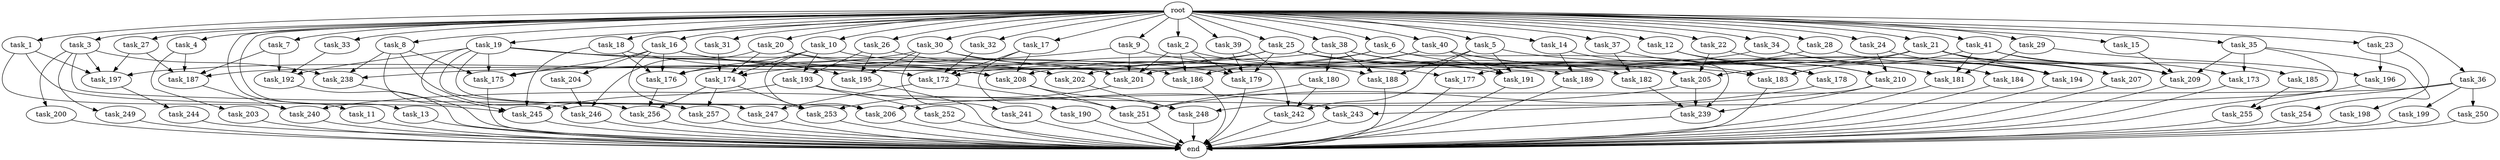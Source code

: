 digraph G {
  root [size="0.000000"];
  task_1 [size="2.048000"];
  task_2 [size="2.048000"];
  task_3 [size="2.048000"];
  task_4 [size="2.048000"];
  task_5 [size="2.048000"];
  task_6 [size="2.048000"];
  task_7 [size="2.048000"];
  task_8 [size="2.048000"];
  task_9 [size="2.048000"];
  task_10 [size="2.048000"];
  task_11 [size="2.048000"];
  task_12 [size="2.048000"];
  task_13 [size="2.048000"];
  task_14 [size="2.048000"];
  task_15 [size="2.048000"];
  task_16 [size="2.048000"];
  task_17 [size="2.048000"];
  task_18 [size="2.048000"];
  task_19 [size="2.048000"];
  task_20 [size="2.048000"];
  task_21 [size="2.048000"];
  task_22 [size="2.048000"];
  task_23 [size="2.048000"];
  task_24 [size="2.048000"];
  task_25 [size="2.048000"];
  task_26 [size="2.048000"];
  task_27 [size="2.048000"];
  task_28 [size="2.048000"];
  task_29 [size="2.048000"];
  task_30 [size="2.048000"];
  task_31 [size="2.048000"];
  task_32 [size="2.048000"];
  task_33 [size="2.048000"];
  task_34 [size="2.048000"];
  task_35 [size="2.048000"];
  task_36 [size="2.048000"];
  task_37 [size="2.048000"];
  task_38 [size="2.048000"];
  task_39 [size="2.048000"];
  task_40 [size="2.048000"];
  task_41 [size="2.048000"];
  task_172 [size="2628519985.152000"];
  task_173 [size="223338299.392000"];
  task_174 [size="2576980377.600000"];
  task_175 [size="1219770712.064000"];
  task_176 [size="1391569403.904000"];
  task_177 [size="498216206.336000"];
  task_178 [size="3659312136.192000"];
  task_179 [size="2164663517.184000"];
  task_180 [size="1099511627.776000"];
  task_181 [size="3006477107.200000"];
  task_182 [size="704374636.544000"];
  task_183 [size="3264175144.960000"];
  task_184 [size="2817498546.176000"];
  task_185 [size="841813590.016000"];
  task_186 [size="3951369912.320000"];
  task_187 [size="4191888080.896000"];
  task_188 [size="2886218022.912000"];
  task_189 [size="2199023255.552000"];
  task_190 [size="1099511627.776000"];
  task_191 [size="3951369912.320000"];
  task_192 [size="1683627180.032000"];
  task_193 [size="1872605741.056000"];
  task_194 [size="4071628996.608000"];
  task_195 [size="1941325217.792000"];
  task_196 [size="2010044694.528000"];
  task_197 [size="4483945857.024000"];
  task_198 [size="1391569403.904000"];
  task_199 [size="154618822.656000"];
  task_200 [size="1391569403.904000"];
  task_201 [size="1340029796.352000"];
  task_202 [size="223338299.392000"];
  task_203 [size="274877906.944000"];
  task_204 [size="68719476.736000"];
  task_205 [size="4758823763.968000"];
  task_206 [size="1700807049.216000"];
  task_207 [size="584115552.256000"];
  task_208 [size="4277787426.816000"];
  task_209 [size="3556232921.088000"];
  task_210 [size="2989297238.016000"];
  task_238 [size="2302102470.656000"];
  task_239 [size="2456721293.312000"];
  task_240 [size="1391569403.904000"];
  task_241 [size="68719476.736000"];
  task_242 [size="3178275799.040000"];
  task_243 [size="687194767.360000"];
  task_244 [size="1717986918.400000"];
  task_245 [size="1116691496.960000"];
  task_246 [size="2834678415.360000"];
  task_247 [size="309237645.312000"];
  task_248 [size="2405181685.760000"];
  task_249 [size="1391569403.904000"];
  task_250 [size="154618822.656000"];
  task_251 [size="3882650435.584000"];
  task_252 [size="618475290.624000"];
  task_253 [size="773094113.280000"];
  task_254 [size="68719476.736000"];
  task_255 [size="1254130450.432000"];
  task_256 [size="1735166787.584000"];
  task_257 [size="429496729.600000"];
  end [size="0.000000"];

  root -> task_1 [size="1.000000"];
  root -> task_2 [size="1.000000"];
  root -> task_3 [size="1.000000"];
  root -> task_4 [size="1.000000"];
  root -> task_5 [size="1.000000"];
  root -> task_6 [size="1.000000"];
  root -> task_7 [size="1.000000"];
  root -> task_8 [size="1.000000"];
  root -> task_9 [size="1.000000"];
  root -> task_10 [size="1.000000"];
  root -> task_11 [size="1.000000"];
  root -> task_12 [size="1.000000"];
  root -> task_13 [size="1.000000"];
  root -> task_14 [size="1.000000"];
  root -> task_15 [size="1.000000"];
  root -> task_16 [size="1.000000"];
  root -> task_17 [size="1.000000"];
  root -> task_18 [size="1.000000"];
  root -> task_19 [size="1.000000"];
  root -> task_20 [size="1.000000"];
  root -> task_21 [size="1.000000"];
  root -> task_22 [size="1.000000"];
  root -> task_23 [size="1.000000"];
  root -> task_24 [size="1.000000"];
  root -> task_25 [size="1.000000"];
  root -> task_26 [size="1.000000"];
  root -> task_27 [size="1.000000"];
  root -> task_28 [size="1.000000"];
  root -> task_29 [size="1.000000"];
  root -> task_30 [size="1.000000"];
  root -> task_31 [size="1.000000"];
  root -> task_32 [size="1.000000"];
  root -> task_33 [size="1.000000"];
  root -> task_34 [size="1.000000"];
  root -> task_35 [size="1.000000"];
  root -> task_36 [size="1.000000"];
  root -> task_37 [size="1.000000"];
  root -> task_38 [size="1.000000"];
  root -> task_39 [size="1.000000"];
  root -> task_40 [size="1.000000"];
  root -> task_41 [size="1.000000"];
  task_1 -> task_197 [size="134217728.000000"];
  task_1 -> task_240 [size="134217728.000000"];
  task_1 -> task_245 [size="134217728.000000"];
  task_2 -> task_179 [size="411041792.000000"];
  task_2 -> task_186 [size="411041792.000000"];
  task_2 -> task_191 [size="411041792.000000"];
  task_2 -> task_201 [size="411041792.000000"];
  task_3 -> task_197 [size="679477248.000000"];
  task_3 -> task_200 [size="679477248.000000"];
  task_3 -> task_206 [size="679477248.000000"];
  task_3 -> task_238 [size="679477248.000000"];
  task_3 -> task_249 [size="679477248.000000"];
  task_4 -> task_187 [size="134217728.000000"];
  task_4 -> task_203 [size="134217728.000000"];
  task_5 -> task_178 [size="838860800.000000"];
  task_5 -> task_188 [size="838860800.000000"];
  task_5 -> task_191 [size="838860800.000000"];
  task_5 -> task_242 [size="838860800.000000"];
  task_6 -> task_175 [size="75497472.000000"];
  task_6 -> task_181 [size="75497472.000000"];
  task_6 -> task_202 [size="75497472.000000"];
  task_6 -> task_239 [size="75497472.000000"];
  task_7 -> task_187 [size="536870912.000000"];
  task_7 -> task_192 [size="536870912.000000"];
  task_8 -> task_175 [size="411041792.000000"];
  task_8 -> task_238 [size="411041792.000000"];
  task_8 -> task_246 [size="411041792.000000"];
  task_8 -> task_256 [size="411041792.000000"];
  task_9 -> task_174 [size="134217728.000000"];
  task_9 -> task_182 [size="134217728.000000"];
  task_9 -> task_201 [size="134217728.000000"];
  task_10 -> task_174 [size="75497472.000000"];
  task_10 -> task_176 [size="75497472.000000"];
  task_10 -> task_193 [size="75497472.000000"];
  task_10 -> task_206 [size="75497472.000000"];
  task_10 -> task_209 [size="75497472.000000"];
  task_11 -> end [size="1.000000"];
  task_12 -> task_178 [size="411041792.000000"];
  task_12 -> task_210 [size="411041792.000000"];
  task_13 -> end [size="1.000000"];
  task_14 -> task_178 [size="536870912.000000"];
  task_14 -> task_189 [size="536870912.000000"];
  task_15 -> task_209 [size="679477248.000000"];
  task_16 -> task_175 [size="33554432.000000"];
  task_16 -> task_176 [size="33554432.000000"];
  task_16 -> task_188 [size="33554432.000000"];
  task_16 -> task_202 [size="33554432.000000"];
  task_16 -> task_204 [size="33554432.000000"];
  task_16 -> task_253 [size="33554432.000000"];
  task_17 -> task_172 [size="536870912.000000"];
  task_17 -> task_190 [size="536870912.000000"];
  task_17 -> task_208 [size="536870912.000000"];
  task_18 -> task_176 [size="33554432.000000"];
  task_18 -> task_208 [size="33554432.000000"];
  task_18 -> task_245 [size="33554432.000000"];
  task_19 -> task_172 [size="75497472.000000"];
  task_19 -> task_175 [size="75497472.000000"];
  task_19 -> task_179 [size="75497472.000000"];
  task_19 -> task_192 [size="75497472.000000"];
  task_19 -> task_195 [size="75497472.000000"];
  task_19 -> task_245 [size="75497472.000000"];
  task_19 -> task_247 [size="75497472.000000"];
  task_19 -> task_257 [size="75497472.000000"];
  task_20 -> task_174 [size="838860800.000000"];
  task_20 -> task_183 [size="838860800.000000"];
  task_20 -> task_208 [size="838860800.000000"];
  task_20 -> task_246 [size="838860800.000000"];
  task_21 -> task_173 [size="75497472.000000"];
  task_21 -> task_183 [size="75497472.000000"];
  task_21 -> task_194 [size="75497472.000000"];
  task_21 -> task_201 [size="75497472.000000"];
  task_21 -> task_207 [size="75497472.000000"];
  task_22 -> task_184 [size="838860800.000000"];
  task_22 -> task_205 [size="838860800.000000"];
  task_23 -> task_196 [size="679477248.000000"];
  task_23 -> task_198 [size="679477248.000000"];
  task_24 -> task_194 [size="838860800.000000"];
  task_24 -> task_210 [size="838860800.000000"];
  task_25 -> task_172 [size="536870912.000000"];
  task_25 -> task_179 [size="536870912.000000"];
  task_25 -> task_189 [size="536870912.000000"];
  task_25 -> task_197 [size="536870912.000000"];
  task_25 -> task_205 [size="536870912.000000"];
  task_25 -> task_209 [size="536870912.000000"];
  task_26 -> task_186 [size="838860800.000000"];
  task_26 -> task_193 [size="838860800.000000"];
  task_26 -> task_195 [size="838860800.000000"];
  task_27 -> task_187 [size="838860800.000000"];
  task_27 -> task_197 [size="838860800.000000"];
  task_28 -> task_177 [size="209715200.000000"];
  task_28 -> task_207 [size="209715200.000000"];
  task_29 -> task_181 [size="301989888.000000"];
  task_29 -> task_196 [size="301989888.000000"];
  task_30 -> task_177 [size="33554432.000000"];
  task_30 -> task_195 [size="33554432.000000"];
  task_30 -> task_201 [size="33554432.000000"];
  task_30 -> task_238 [size="33554432.000000"];
  task_30 -> task_241 [size="33554432.000000"];
  task_31 -> task_174 [size="209715200.000000"];
  task_32 -> task_172 [size="134217728.000000"];
  task_33 -> task_192 [size="209715200.000000"];
  task_34 -> task_176 [size="536870912.000000"];
  task_34 -> task_184 [size="536870912.000000"];
  task_34 -> task_194 [size="536870912.000000"];
  task_35 -> task_173 [size="33554432.000000"];
  task_35 -> task_209 [size="33554432.000000"];
  task_35 -> task_248 [size="33554432.000000"];
  task_35 -> task_254 [size="33554432.000000"];
  task_36 -> task_199 [size="75497472.000000"];
  task_36 -> task_206 [size="75497472.000000"];
  task_36 -> task_250 [size="75497472.000000"];
  task_36 -> task_255 [size="75497472.000000"];
  task_37 -> task_182 [size="209715200.000000"];
  task_37 -> task_210 [size="209715200.000000"];
  task_38 -> task_180 [size="536870912.000000"];
  task_38 -> task_187 [size="536870912.000000"];
  task_38 -> task_188 [size="536870912.000000"];
  task_38 -> task_194 [size="536870912.000000"];
  task_38 -> task_205 [size="536870912.000000"];
  task_39 -> task_179 [size="33554432.000000"];
  task_39 -> task_242 [size="33554432.000000"];
  task_40 -> task_181 [size="679477248.000000"];
  task_40 -> task_183 [size="679477248.000000"];
  task_40 -> task_186 [size="679477248.000000"];
  task_40 -> task_191 [size="679477248.000000"];
  task_40 -> task_208 [size="679477248.000000"];
  task_41 -> task_181 [size="411041792.000000"];
  task_41 -> task_185 [size="411041792.000000"];
  task_41 -> task_205 [size="411041792.000000"];
  task_41 -> task_209 [size="411041792.000000"];
  task_172 -> task_247 [size="75497472.000000"];
  task_172 -> task_251 [size="75497472.000000"];
  task_173 -> end [size="1.000000"];
  task_174 -> task_253 [size="134217728.000000"];
  task_174 -> task_256 [size="134217728.000000"];
  task_174 -> task_257 [size="134217728.000000"];
  task_175 -> end [size="1.000000"];
  task_176 -> task_256 [size="301989888.000000"];
  task_177 -> end [size="1.000000"];
  task_178 -> task_251 [size="301989888.000000"];
  task_179 -> end [size="1.000000"];
  task_180 -> task_242 [size="679477248.000000"];
  task_180 -> task_251 [size="679477248.000000"];
  task_181 -> end [size="1.000000"];
  task_182 -> task_239 [size="679477248.000000"];
  task_183 -> end [size="1.000000"];
  task_184 -> end [size="1.000000"];
  task_185 -> task_255 [size="536870912.000000"];
  task_186 -> end [size="1.000000"];
  task_187 -> task_240 [size="134217728.000000"];
  task_188 -> end [size="1.000000"];
  task_189 -> end [size="1.000000"];
  task_190 -> end [size="1.000000"];
  task_191 -> end [size="1.000000"];
  task_192 -> end [size="1.000000"];
  task_193 -> task_243 [size="301989888.000000"];
  task_193 -> task_245 [size="301989888.000000"];
  task_193 -> task_252 [size="301989888.000000"];
  task_194 -> end [size="1.000000"];
  task_195 -> end [size="1.000000"];
  task_196 -> end [size="1.000000"];
  task_197 -> task_244 [size="838860800.000000"];
  task_198 -> end [size="1.000000"];
  task_199 -> end [size="1.000000"];
  task_200 -> end [size="1.000000"];
  task_201 -> task_253 [size="209715200.000000"];
  task_202 -> task_248 [size="301989888.000000"];
  task_203 -> end [size="1.000000"];
  task_204 -> task_246 [size="134217728.000000"];
  task_205 -> task_239 [size="411041792.000000"];
  task_205 -> task_240 [size="411041792.000000"];
  task_206 -> end [size="1.000000"];
  task_207 -> end [size="1.000000"];
  task_208 -> task_248 [size="838860800.000000"];
  task_208 -> task_251 [size="838860800.000000"];
  task_209 -> end [size="1.000000"];
  task_210 -> task_239 [size="33554432.000000"];
  task_210 -> task_243 [size="33554432.000000"];
  task_238 -> end [size="1.000000"];
  task_239 -> end [size="1.000000"];
  task_240 -> end [size="1.000000"];
  task_241 -> end [size="1.000000"];
  task_242 -> end [size="1.000000"];
  task_243 -> end [size="1.000000"];
  task_244 -> end [size="1.000000"];
  task_245 -> end [size="1.000000"];
  task_246 -> end [size="1.000000"];
  task_247 -> end [size="1.000000"];
  task_248 -> end [size="1.000000"];
  task_249 -> end [size="1.000000"];
  task_250 -> end [size="1.000000"];
  task_251 -> end [size="1.000000"];
  task_252 -> end [size="1.000000"];
  task_253 -> end [size="1.000000"];
  task_254 -> end [size="1.000000"];
  task_255 -> end [size="1.000000"];
  task_256 -> end [size="1.000000"];
  task_257 -> end [size="1.000000"];
}
